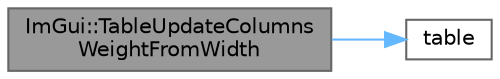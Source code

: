 digraph "ImGui::TableUpdateColumnsWeightFromWidth"
{
 // LATEX_PDF_SIZE
  bgcolor="transparent";
  edge [fontname=Helvetica,fontsize=10,labelfontname=Helvetica,labelfontsize=10];
  node [fontname=Helvetica,fontsize=10,shape=box,height=0.2,width=0.4];
  rankdir="LR";
  Node1 [id="Node000001",label="ImGui::TableUpdateColumns\lWeightFromWidth",height=0.2,width=0.4,color="gray40", fillcolor="grey60", style="filled", fontcolor="black",tooltip=" "];
  Node1 -> Node2 [id="edge1_Node000001_Node000002",color="steelblue1",style="solid",tooltip=" "];
  Node2 [id="Node000002",label="table",height=0.2,width=0.4,color="grey40", fillcolor="white", style="filled",URL="$_tutorial___advanced_initialization___lin_spaced_8cpp.html#a6d7f0e87f8aa44936feb21fa94981cf9",tooltip=" "];
}
